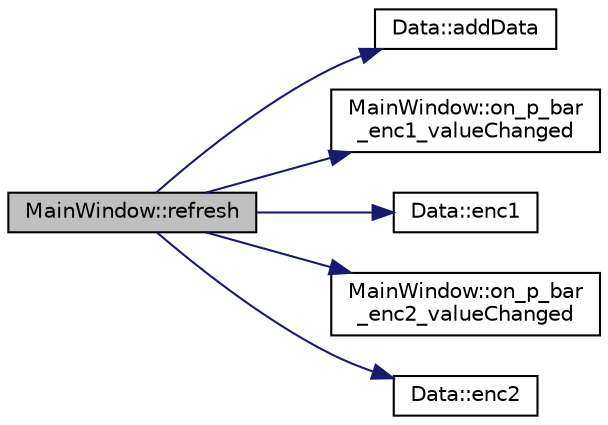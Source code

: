 digraph "MainWindow::refresh"
{
  edge [fontname="Helvetica",fontsize="10",labelfontname="Helvetica",labelfontsize="10"];
  node [fontname="Helvetica",fontsize="10",shape=record];
  rankdir="LR";
  Node1 [label="MainWindow::refresh",height=0.2,width=0.4,color="black", fillcolor="grey75", style="filled", fontcolor="black"];
  Node1 -> Node2 [color="midnightblue",fontsize="10",style="solid",fontname="Helvetica"];
  Node2 [label="Data::addData",height=0.2,width=0.4,color="black", fillcolor="white", style="filled",URL="$class_data.html#af7b0ea61f23e7b110d93bf6e4bbd0a68",tooltip="Data::addData - wczytywanie danych z wiadomosci do wektorow. "];
  Node1 -> Node3 [color="midnightblue",fontsize="10",style="solid",fontname="Helvetica"];
  Node3 [label="MainWindow::on_p_bar\l_enc1_valueChanged",height=0.2,width=0.4,color="black", fillcolor="white", style="filled",URL="$class_main_window.html#a30ce7289906904e93b66e3fd61c07a06",tooltip="MainWindow::on_p_bar_enc1_valueChanged slot ustawiajacy wartosc progressbar skojarzonego z lewym kołe..."];
  Node1 -> Node4 [color="midnightblue",fontsize="10",style="solid",fontname="Helvetica"];
  Node4 [label="Data::enc1",height=0.2,width=0.4,color="black", fillcolor="white", style="filled",URL="$class_data.html#a42e5478ec68cba198ecd950483128002",tooltip="enc1 "];
  Node1 -> Node5 [color="midnightblue",fontsize="10",style="solid",fontname="Helvetica"];
  Node5 [label="MainWindow::on_p_bar\l_enc2_valueChanged",height=0.2,width=0.4,color="black", fillcolor="white", style="filled",URL="$class_main_window.html#a03f1fada2790cf415d4e3117dc519a96",tooltip="MainWindow::on_p_bar_enc2_valueChanged - slot ustawiajacy wartosc progressbar skojarzonego z prawym k..."];
  Node1 -> Node6 [color="midnightblue",fontsize="10",style="solid",fontname="Helvetica"];
  Node6 [label="Data::enc2",height=0.2,width=0.4,color="black", fillcolor="white", style="filled",URL="$class_data.html#a923300a69b041facb7c636ae9d7d034d",tooltip="enc2 "];
}
